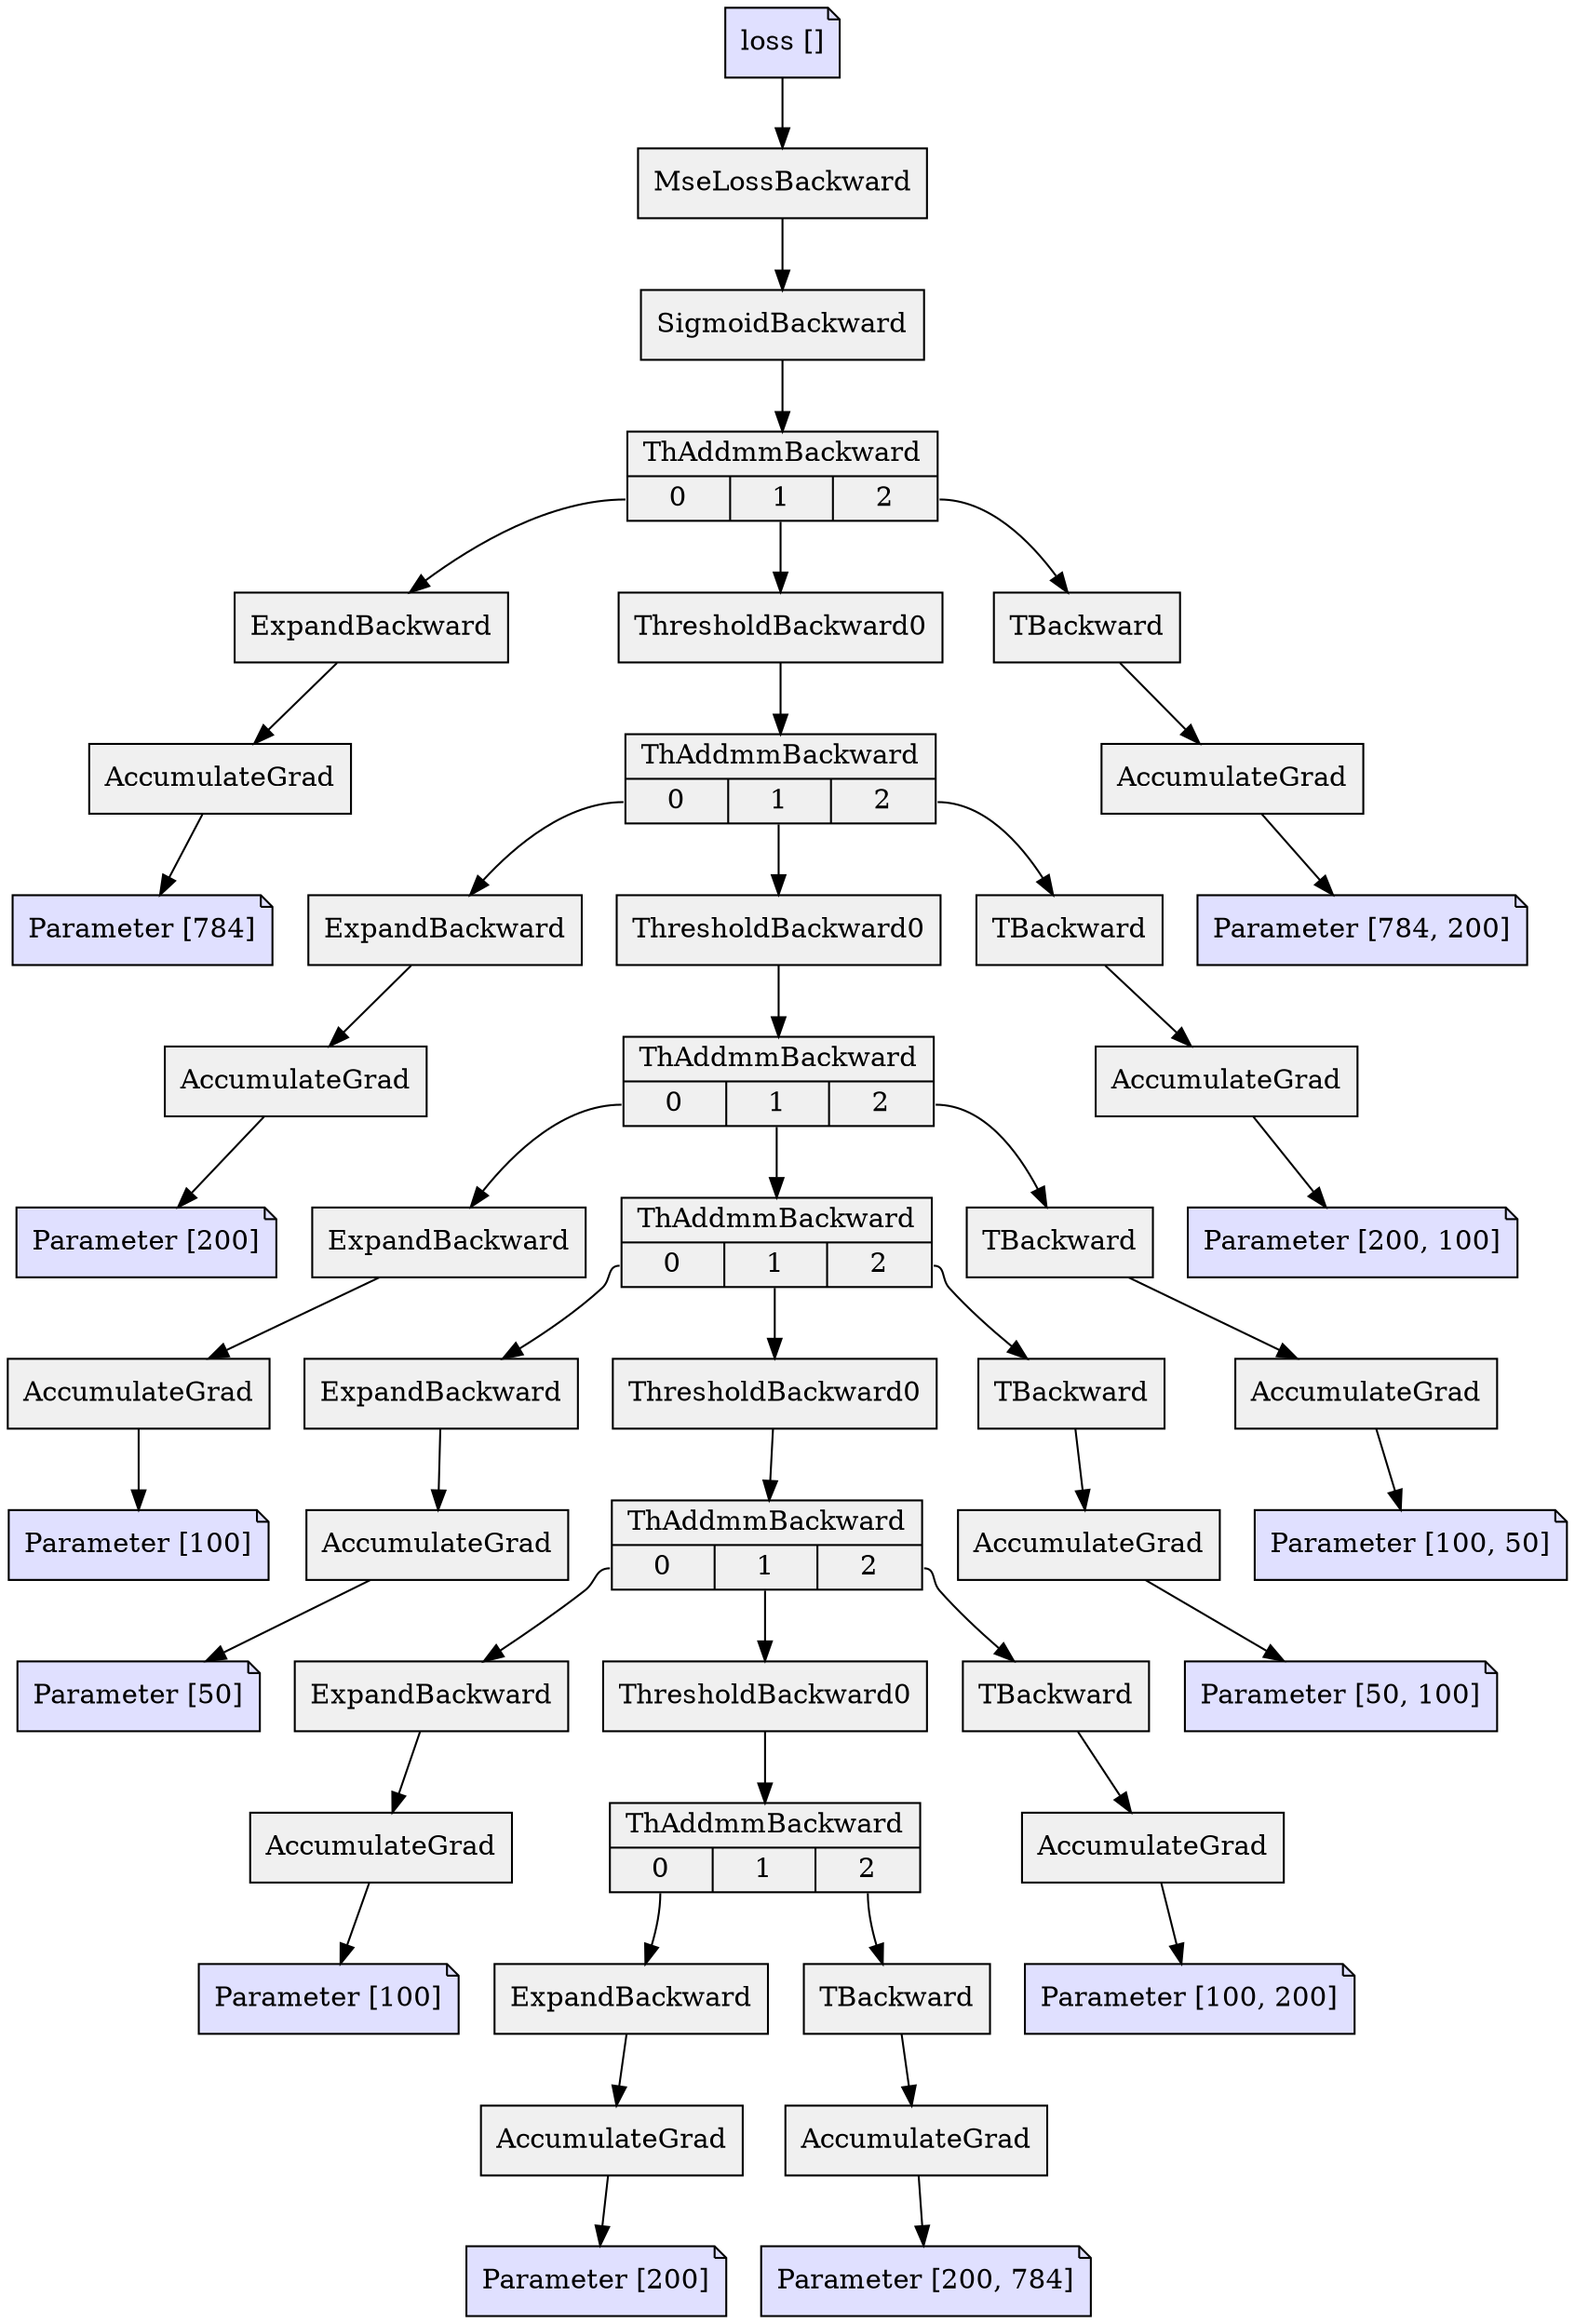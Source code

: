 digraph{
  1 [shape=note,style=filled, fillcolor="#e0e0ff",label="loss []"]
  2 [shape=record,style=filled, fillcolor="#f0f0f0",label="{ MseLossBackward }"]
  3 [shape=record,style=filled, fillcolor="#f0f0f0",label="{ SigmoidBackward }"]
  4 [shape=record,style=filled, fillcolor="#f0f0f0",label="{ ThAddmmBackward | { <output0> 0 | <output1> 1 | <output2> 2 }  }"]
  5 [shape=record,style=filled, fillcolor="#f0f0f0",label="{ ExpandBackward }"]
  6 [shape=record,style=filled, fillcolor="#f0f0f0",label="{ AccumulateGrad }"]
  7 [shape=note,style=filled, fillcolor="#e0e0ff",label="Parameter [784]"]
  8 [shape=record,style=filled, fillcolor="#f0f0f0",label="{ ThresholdBackward0 }"]
  9 [shape=record,style=filled, fillcolor="#f0f0f0",label="{ ThAddmmBackward | { <output0> 0 | <output1> 1 | <output2> 2 }  }"]
  10 [shape=record,style=filled, fillcolor="#f0f0f0",label="{ ExpandBackward }"]
  11 [shape=record,style=filled, fillcolor="#f0f0f0",label="{ AccumulateGrad }"]
  12 [shape=note,style=filled, fillcolor="#e0e0ff",label="Parameter [200]"]
  13 [shape=record,style=filled, fillcolor="#f0f0f0",label="{ ThresholdBackward0 }"]
  14 [shape=record,style=filled, fillcolor="#f0f0f0",label="{ ThAddmmBackward | { <output0> 0 | <output1> 1 | <output2> 2 }  }"]
  15 [shape=record,style=filled, fillcolor="#f0f0f0",label="{ ExpandBackward }"]
  16 [shape=record,style=filled, fillcolor="#f0f0f0",label="{ AccumulateGrad }"]
  17 [shape=note,style=filled, fillcolor="#e0e0ff",label="Parameter [100]"]
  18 [shape=record,style=filled, fillcolor="#f0f0f0",label="{ ThAddmmBackward | { <output0> 0 | <output1> 1 | <output2> 2 }  }"]
  19 [shape=record,style=filled, fillcolor="#f0f0f0",label="{ ExpandBackward }"]
  20 [shape=record,style=filled, fillcolor="#f0f0f0",label="{ AccumulateGrad }"]
  21 [shape=note,style=filled, fillcolor="#e0e0ff",label="Parameter [50]"]
  22 [shape=record,style=filled, fillcolor="#f0f0f0",label="{ ThresholdBackward0 }"]
  23 [shape=record,style=filled, fillcolor="#f0f0f0",label="{ ThAddmmBackward | { <output0> 0 | <output1> 1 | <output2> 2 }  }"]
  24 [shape=record,style=filled, fillcolor="#f0f0f0",label="{ ExpandBackward }"]
  25 [shape=record,style=filled, fillcolor="#f0f0f0",label="{ AccumulateGrad }"]
  26 [shape=note,style=filled, fillcolor="#e0e0ff",label="Parameter [100]"]
  27 [shape=record,style=filled, fillcolor="#f0f0f0",label="{ ThresholdBackward0 }"]
  28 [shape=record,style=filled, fillcolor="#f0f0f0",label="{ ThAddmmBackward | { <output0> 0 | <output1> 1 | <output2> 2 }  }"]
  29 [shape=record,style=filled, fillcolor="#f0f0f0",label="{ ExpandBackward }"]
  30 [shape=record,style=filled, fillcolor="#f0f0f0",label="{ AccumulateGrad }"]
  31 [shape=note,style=filled, fillcolor="#e0e0ff",label="Parameter [200]"]
  32 [shape=record,style=filled, fillcolor="#f0f0f0",label="{ TBackward }"]
  33 [shape=record,style=filled, fillcolor="#f0f0f0",label="{ AccumulateGrad }"]
  34 [shape=note,style=filled, fillcolor="#e0e0ff",label="Parameter [200, 784]"]
  35 [shape=record,style=filled, fillcolor="#f0f0f0",label="{ TBackward }"]
  36 [shape=record,style=filled, fillcolor="#f0f0f0",label="{ AccumulateGrad }"]
  37 [shape=note,style=filled, fillcolor="#e0e0ff",label="Parameter [100, 200]"]
  38 [shape=record,style=filled, fillcolor="#f0f0f0",label="{ TBackward }"]
  39 [shape=record,style=filled, fillcolor="#f0f0f0",label="{ AccumulateGrad }"]
  40 [shape=note,style=filled, fillcolor="#e0e0ff",label="Parameter [50, 100]"]
  41 [shape=record,style=filled, fillcolor="#f0f0f0",label="{ TBackward }"]
  42 [shape=record,style=filled, fillcolor="#f0f0f0",label="{ AccumulateGrad }"]
  43 [shape=note,style=filled, fillcolor="#e0e0ff",label="Parameter [100, 50]"]
  44 [shape=record,style=filled, fillcolor="#f0f0f0",label="{ TBackward }"]
  45 [shape=record,style=filled, fillcolor="#f0f0f0",label="{ AccumulateGrad }"]
  46 [shape=note,style=filled, fillcolor="#e0e0ff",label="Parameter [200, 100]"]
  47 [shape=record,style=filled, fillcolor="#f0f0f0",label="{ TBackward }"]
  48 [shape=record,style=filled, fillcolor="#f0f0f0",label="{ AccumulateGrad }"]
  49 [shape=note,style=filled, fillcolor="#e0e0ff",label="Parameter [784, 200]"]
  6 -> 7
  5 -> 6
  4:output0 -> 5
  11 -> 12
  10 -> 11
  9:output0 -> 10
  16 -> 17
  15 -> 16
  14:output0 -> 15
  20 -> 21
  19 -> 20
  18:output0 -> 19
  25 -> 26
  24 -> 25
  23:output0 -> 24
  30 -> 31
  29 -> 30
  28:output0 -> 29
  33 -> 34
  32 -> 33
  28:output2 -> 32
  27 -> 28
  23:output1 -> 27
  36 -> 37
  35 -> 36
  23:output2 -> 35
  22 -> 23
  18:output1 -> 22
  39 -> 40
  38 -> 39
  18:output2 -> 38
  14:output1 -> 18
  42 -> 43
  41 -> 42
  14:output2 -> 41
  13 -> 14
  9:output1 -> 13
  45 -> 46
  44 -> 45
  9:output2 -> 44
  8 -> 9
  4:output1 -> 8
  48 -> 49
  47 -> 48
  4:output2 -> 47
  3 -> 4
  2 -> 3
  1 -> 2
}
